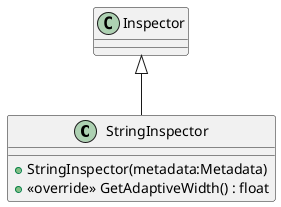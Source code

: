 @startuml
class StringInspector {
    + StringInspector(metadata:Metadata)
    + <<override>> GetAdaptiveWidth() : float
}
Inspector <|-- StringInspector
@enduml
